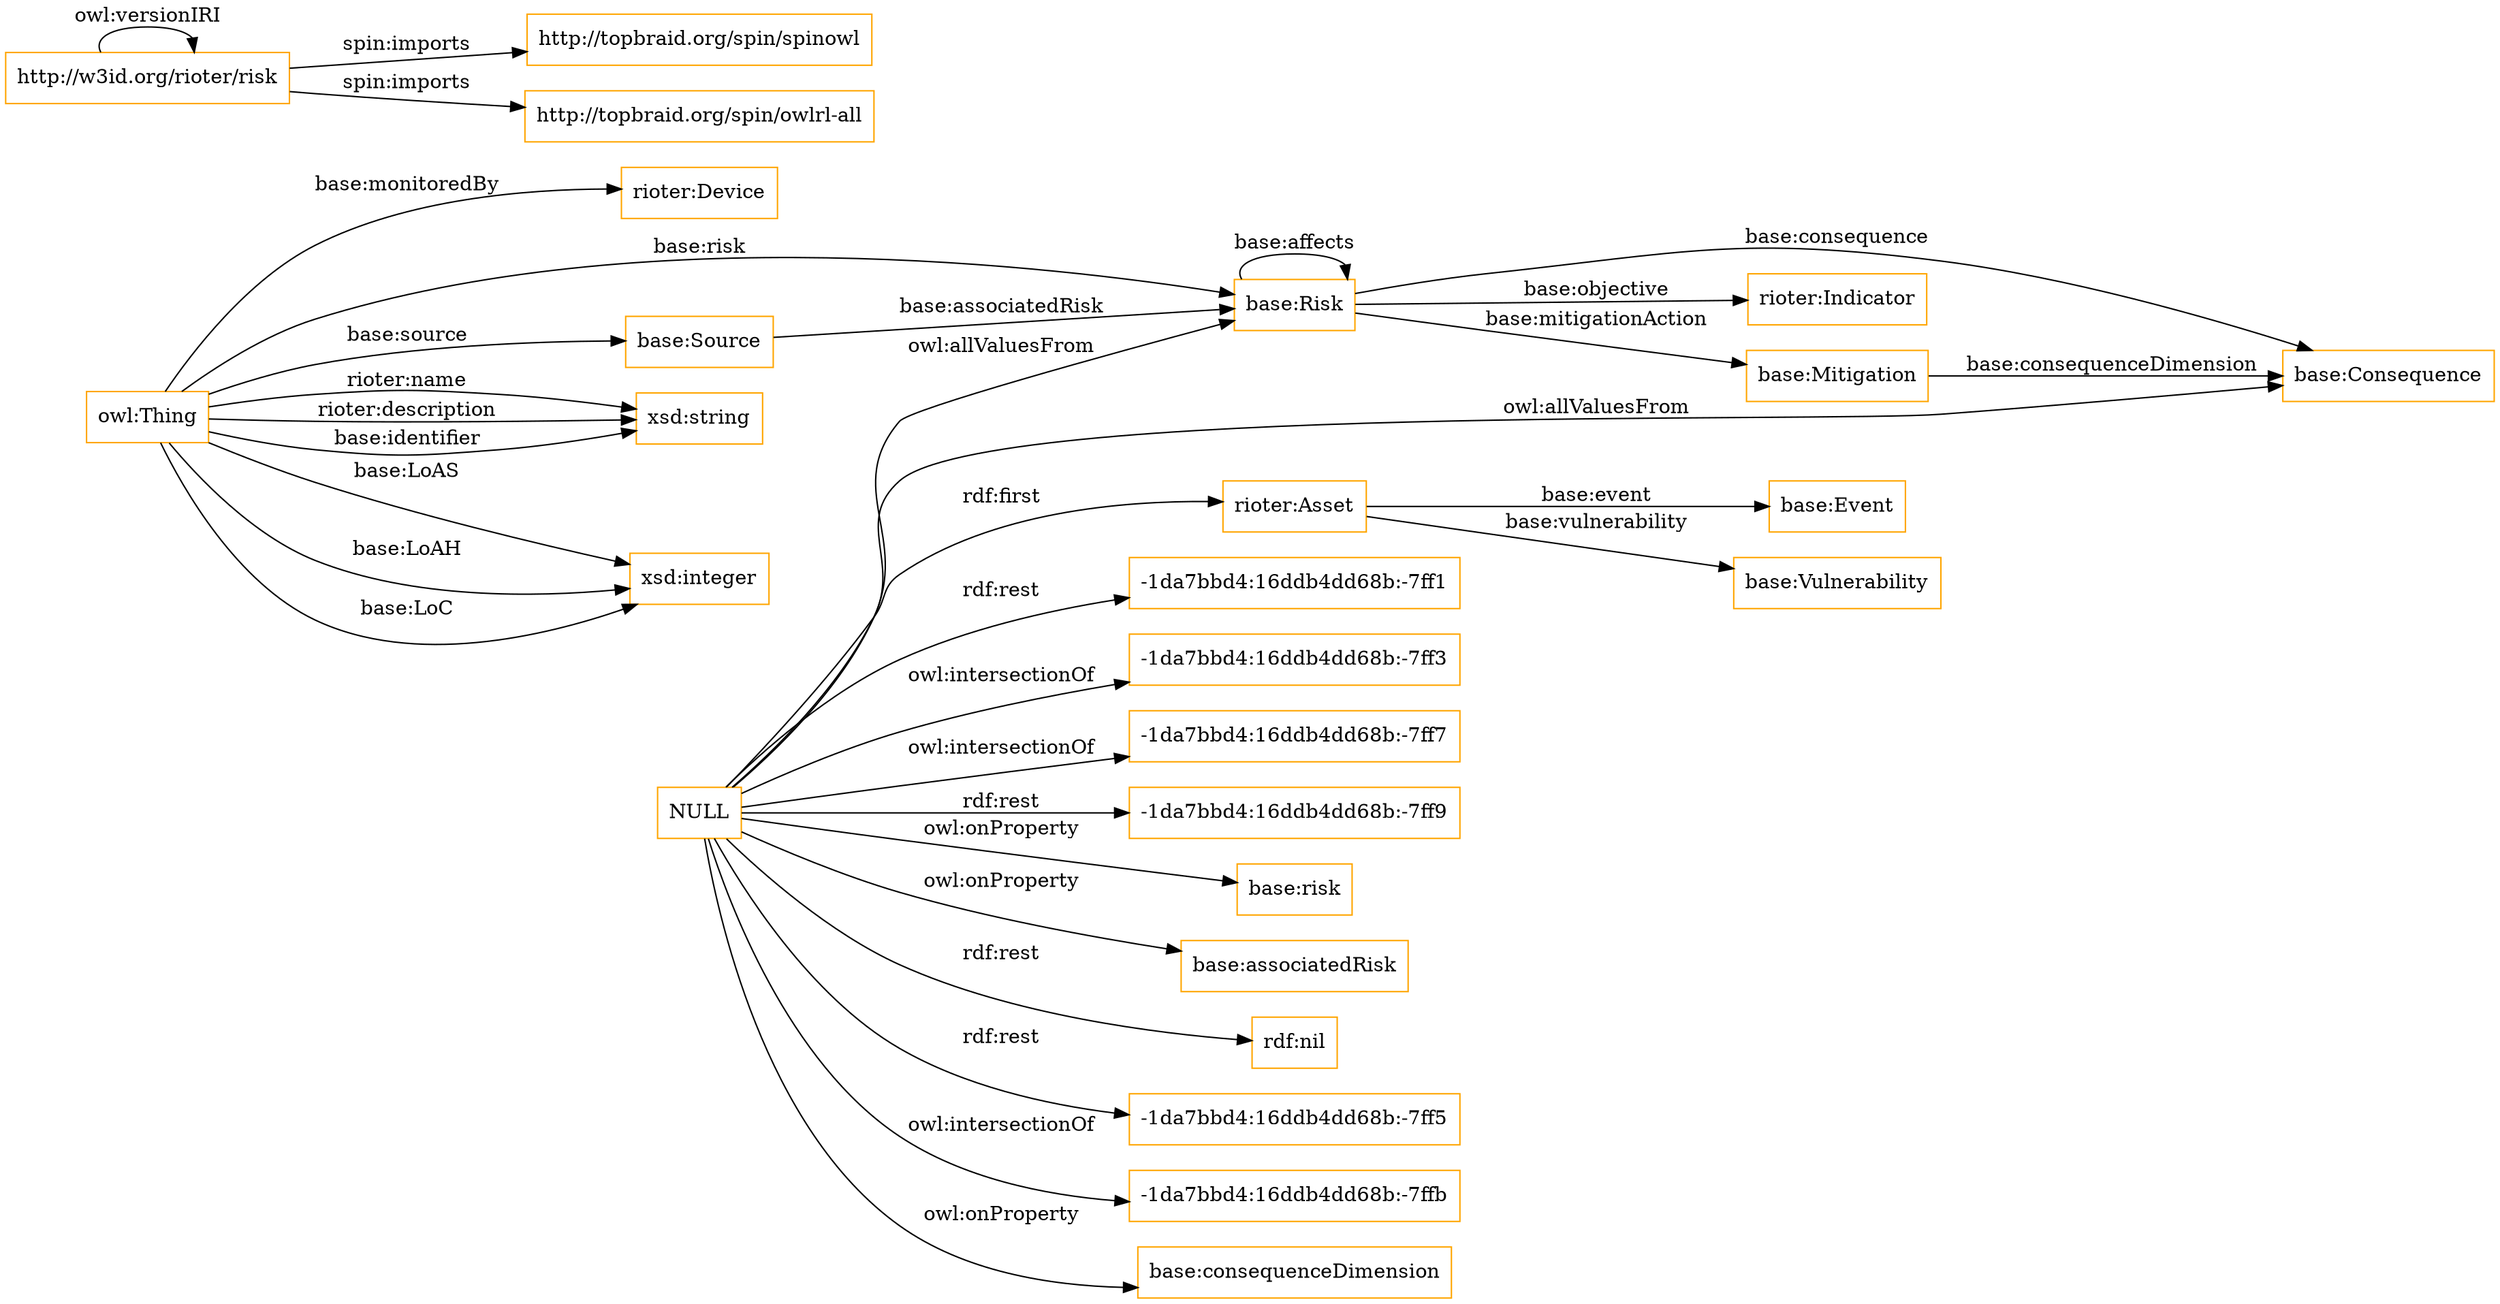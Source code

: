digraph ar2dtool_diagram { 
rankdir=LR;
size="1501"
node [shape = rectangle, color="orange"]; "rioter:Device" "base:Consequence" "base:Risk" "rioter:Asset" "base:Source" "base:Event" "rioter:Indicator" "base:Vulnerability" "base:Mitigation" ; /*classes style*/
	"NULL" -> "-1da7bbd4:16ddb4dd68b:-7ff1" [ label = "rdf:rest" ];
	"NULL" -> "base:Risk" [ label = "owl:allValuesFrom" ];
	"NULL" -> "-1da7bbd4:16ddb4dd68b:-7ff3" [ label = "owl:intersectionOf" ];
	"NULL" -> "-1da7bbd4:16ddb4dd68b:-7ff7" [ label = "owl:intersectionOf" ];
	"NULL" -> "-1da7bbd4:16ddb4dd68b:-7ff9" [ label = "rdf:rest" ];
	"NULL" -> "base:risk" [ label = "owl:onProperty" ];
	"NULL" -> "base:associatedRisk" [ label = "owl:onProperty" ];
	"NULL" -> "rioter:Asset" [ label = "rdf:first" ];
	"NULL" -> "rdf:nil" [ label = "rdf:rest" ];
	"NULL" -> "-1da7bbd4:16ddb4dd68b:-7ff5" [ label = "rdf:rest" ];
	"NULL" -> "-1da7bbd4:16ddb4dd68b:-7ffb" [ label = "owl:intersectionOf" ];
	"NULL" -> "base:Consequence" [ label = "owl:allValuesFrom" ];
	"NULL" -> "base:consequenceDimension" [ label = "owl:onProperty" ];
	"http://w3id.org/rioter/risk" -> "http://topbraid.org/spin/spinowl" [ label = "spin:imports" ];
	"http://w3id.org/rioter/risk" -> "http://w3id.org/rioter/risk" [ label = "owl:versionIRI" ];
	"http://w3id.org/rioter/risk" -> "http://topbraid.org/spin/owlrl-all" [ label = "spin:imports" ];
	"owl:Thing" -> "base:Risk" [ label = "base:risk" ];
	"owl:Thing" -> "xsd:string" [ label = "rioter:name" ];
	"rioter:Asset" -> "base:Event" [ label = "base:event" ];
	"rioter:Asset" -> "base:Vulnerability" [ label = "base:vulnerability" ];
	"owl:Thing" -> "xsd:integer" [ label = "base:LoAS" ];
	"owl:Thing" -> "xsd:string" [ label = "rioter:description" ];
	"base:Risk" -> "rioter:Indicator" [ label = "base:objective" ];
	"owl:Thing" -> "xsd:string" [ label = "base:identifier" ];
	"base:Risk" -> "base:Risk" [ label = "base:affects" ];
	"owl:Thing" -> "base:Source" [ label = "base:source" ];
	"base:Risk" -> "base:Consequence" [ label = "base:consequence" ];
	"owl:Thing" -> "xsd:integer" [ label = "base:LoAH" ];
	"base:Source" -> "base:Risk" [ label = "base:associatedRisk" ];
	"base:Mitigation" -> "base:Consequence" [ label = "base:consequenceDimension" ];
	"owl:Thing" -> "rioter:Device" [ label = "base:monitoredBy" ];
	"owl:Thing" -> "xsd:integer" [ label = "base:LoC" ];
	"base:Risk" -> "base:Mitigation" [ label = "base:mitigationAction" ];

}
